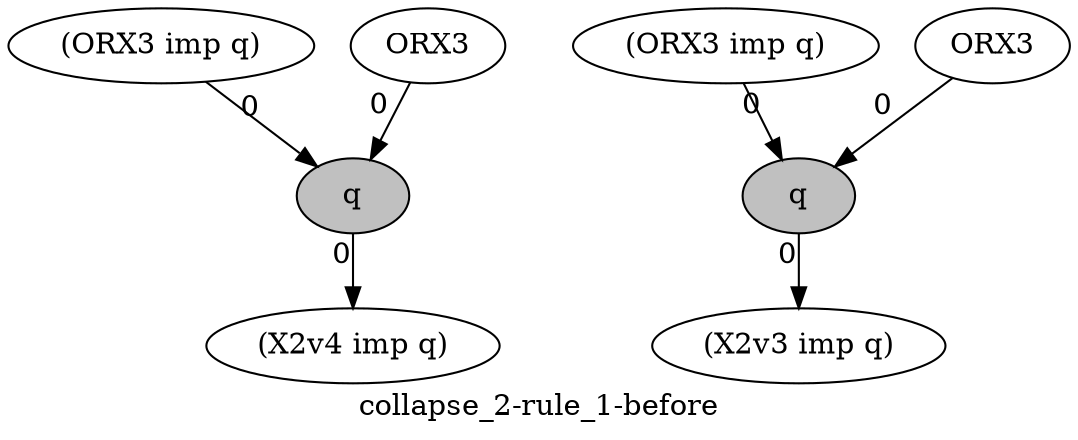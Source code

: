 strict digraph  {
	graph [collapsed_nodes="['251', '1151']",
		label="collapse_2-rule_1-before"
	];
	node [label="\N"];
	1144	 [ancestor_target=False,
		formula="(ORX3 imp q)",
		hypothesis=False,
		label="(ORX3 imp q)"];
	1151	 [ancestor_target=False,
		fillcolor=grey,
		formula=q,
		hypothesis=False,
		label=q,
		style=filled];
	1144 -> 1151	 [ancestor=False,
		dependencies=0000000000000000000000000000000000000000000100000000000000000000000000000000001000000000001000000010000000000000000100000000000000000000000,
		xlabel=0];
	1152	 [ancestor_target=False,
		formula="(X2v4 imp q)",
		hypothesis=False,
		label="(X2v4 imp q)"];
	1151 -> 1152	 [ancestor=False,
		dependencies=0000000000000000000000000000000000000000000101000000000000000000000000000000001000000000001000000010000000000000000100000000000000000000000,
		xlabel=0];
	1150	 [ancestor_target=False,
		formula=ORX3,
		hypothesis=False,
		label=ORX3];
	1150 -> 1151	 [ancestor=False,
		dependencies=0000000000000000000000000000000000000000000001000000000000000000000000000000000000000000000000000000000000000000000000000000000000000000000,
		xlabel=0];
	244	 [ancestor_target=False,
		formula="(ORX3 imp q)",
		hypothesis=False,
		label="(ORX3 imp q)"];
	251	 [ancestor_target=False,
		fillcolor=grey,
		formula=q,
		hypothesis=False,
		label=q,
		style=filled];
	244 -> 251	 [ancestor=False,
		dependencies=0000000000000000000000000000000000000000000100000000000000000000001000000001000000000000000000010000000000000000000000000000000000010000000,
		xlabel=0];
	252	 [ancestor_target=False,
		formula="(X2v3 imp q)",
		hypothesis=False,
		label="(X2v3 imp q)"];
	250	 [ancestor_target=False,
		formula=ORX3,
		hypothesis=False,
		label=ORX3];
	250 -> 251	 [ancestor=False,
		dependencies=0000000000000000000000000000000000000000000001000000000000000000000000000000000000000000000000000000000000000000000000000000000000000000000,
		xlabel=0];
	251 -> 252	 [ancestor=False,
		dependencies=0000000000000000000000000000000000000000000101000000000000000000001000000001000000000000000000010000000000000000000000000000000000010000000,
		xlabel=0];
}
